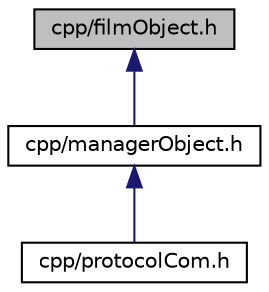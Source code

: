 digraph "cpp/filmObject.h"
{
 // LATEX_PDF_SIZE
  edge [fontname="Helvetica",fontsize="10",labelfontname="Helvetica",labelfontsize="10"];
  node [fontname="Helvetica",fontsize="10",shape=record];
  Node1 [label="cpp/filmObject.h",height=0.2,width=0.4,color="black", fillcolor="grey75", style="filled", fontcolor="black",tooltip="Header file for the FilmObject class."];
  Node1 -> Node2 [dir="back",color="midnightblue",fontsize="10",style="solid",fontname="Helvetica"];
  Node2 [label="cpp/managerObject.h",height=0.2,width=0.4,color="black", fillcolor="white", style="filled",URL="$managerObject_8h.html",tooltip="Header file for the ManagerObject class."];
  Node2 -> Node3 [dir="back",color="midnightblue",fontsize="10",style="solid",fontname="Helvetica"];
  Node3 [label="cpp/protocolCom.h",height=0.2,width=0.4,color="black", fillcolor="white", style="filled",URL="$protocolCom_8h.html",tooltip="Header file for the communication protocol."];
}

